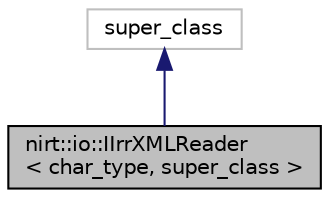 digraph "nirt::io::IIrrXMLReader&lt; char_type, super_class &gt;"
{
 // LATEX_PDF_SIZE
  edge [fontname="Helvetica",fontsize="10",labelfontname="Helvetica",labelfontsize="10"];
  node [fontname="Helvetica",fontsize="10",shape=record];
  Node1 [label="nirt::io::IIrrXMLReader\l\< char_type, super_class \>",height=0.2,width=0.4,color="black", fillcolor="grey75", style="filled", fontcolor="black",tooltip="Interface providing easy read access to a XML file."];
  Node2 -> Node1 [dir="back",color="midnightblue",fontsize="10",style="solid",fontname="Helvetica"];
  Node2 [label="super_class",height=0.2,width=0.4,color="grey75", fillcolor="white", style="filled",tooltip=" "];
}
